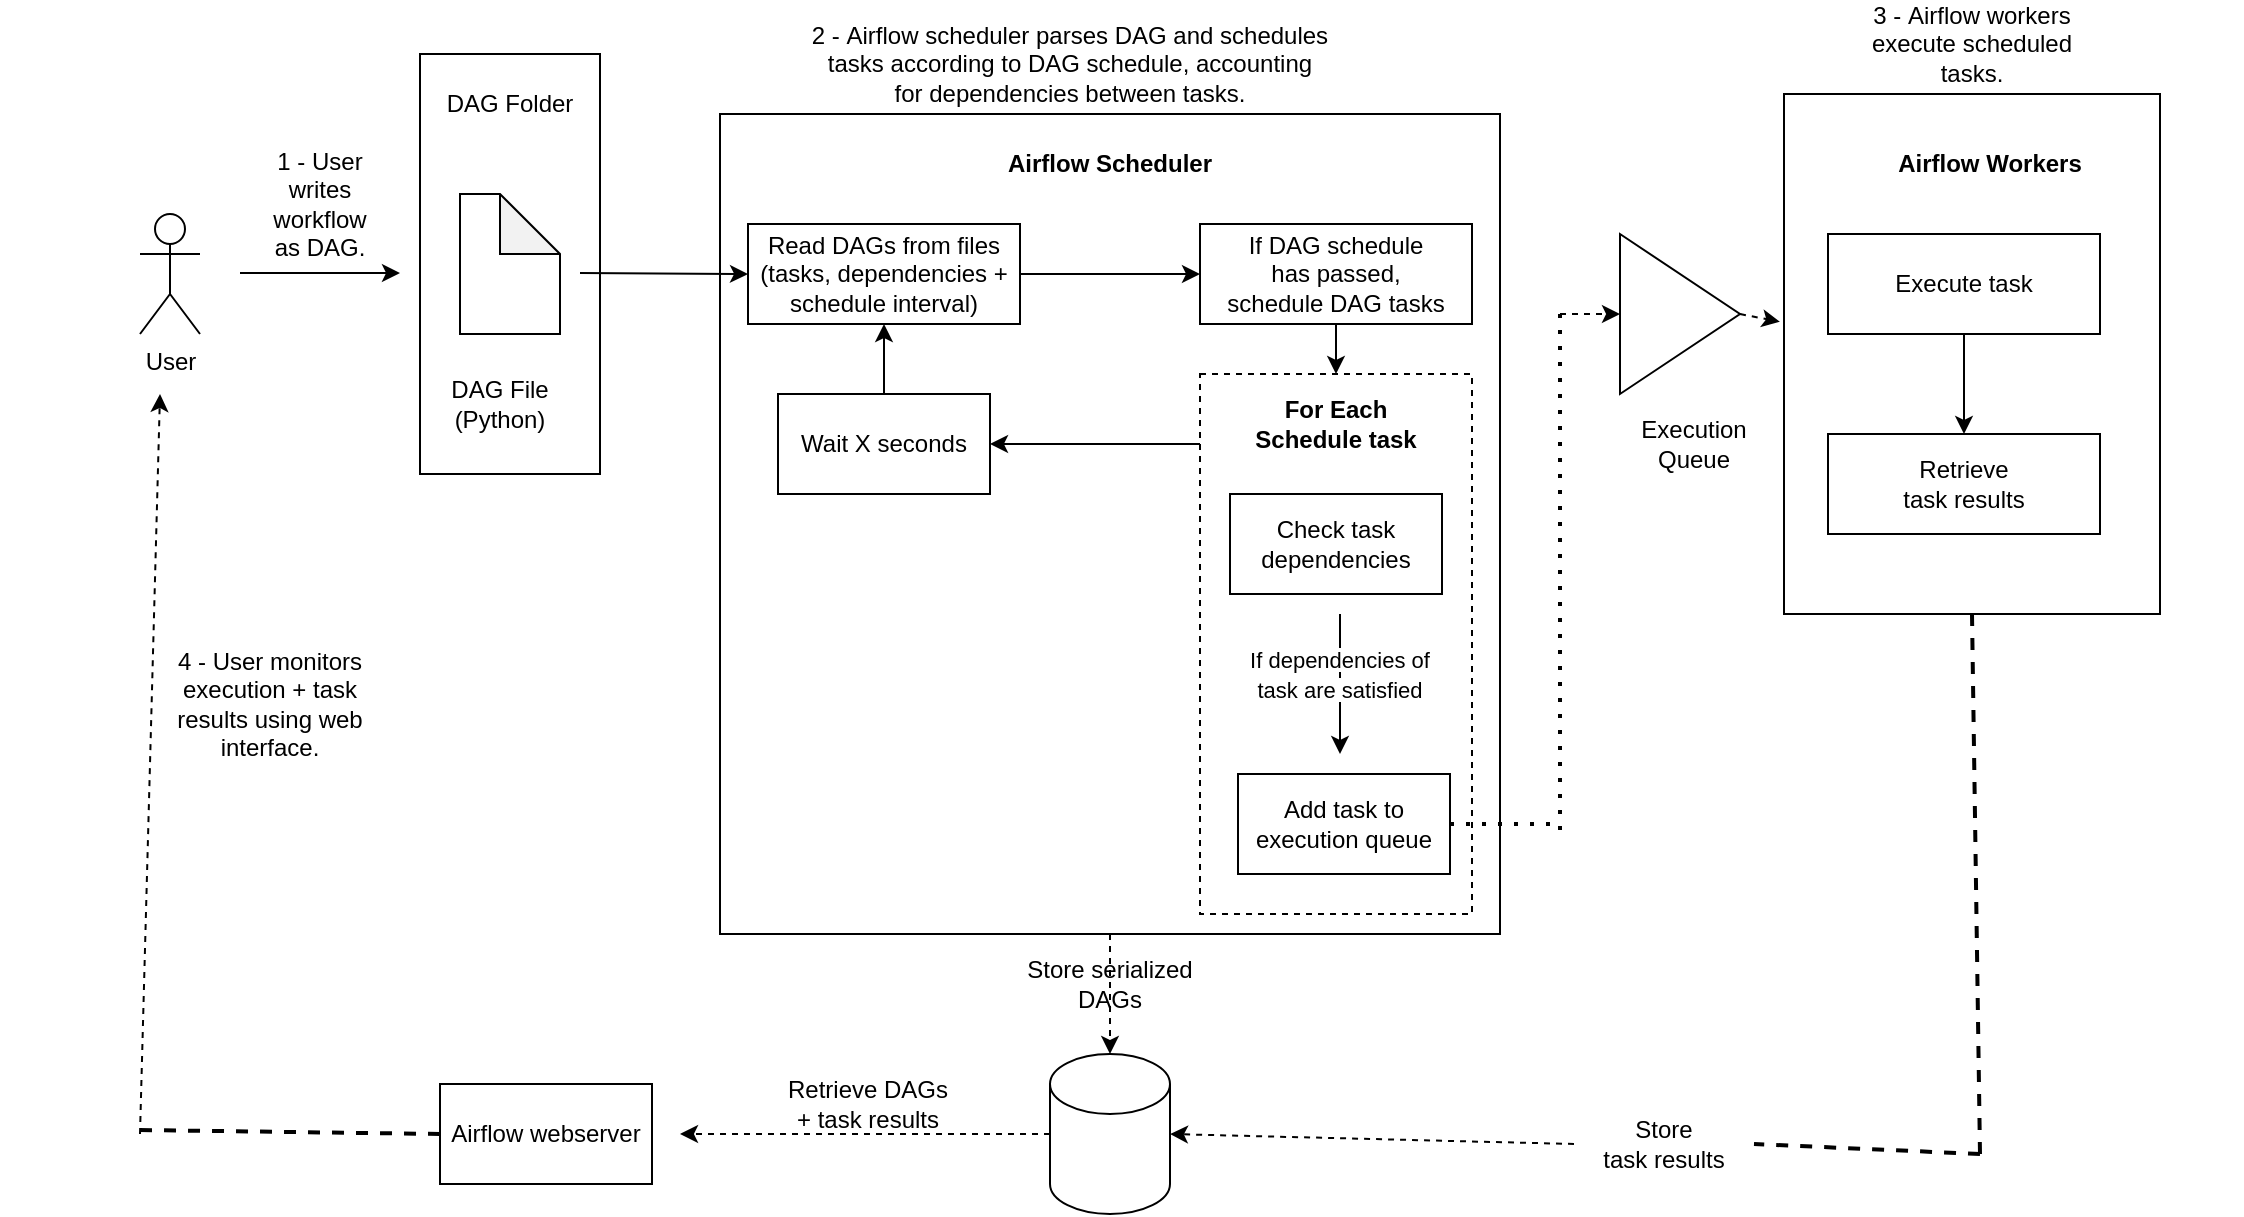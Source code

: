 <mxfile version="24.6.4" type="google">
  <diagram name="Page-1" id="aHRX7ZCT89dfClAJ-BJp">
    <mxGraphModel dx="1434" dy="772" grid="1" gridSize="10" guides="1" tooltips="1" connect="1" arrows="1" fold="1" page="1" pageScale="1" pageWidth="827" pageHeight="1169" math="0" shadow="0">
      <root>
        <mxCell id="0" />
        <mxCell id="1" parent="0" />
        <mxCell id="qMInGugSPwoXezCMGcF5-1" value="User" style="shape=umlActor;verticalLabelPosition=bottom;verticalAlign=top;html=1;outlineConnect=0;" parent="1" vertex="1">
          <mxGeometry x="110" y="220" width="30" height="60" as="geometry" />
        </mxCell>
        <mxCell id="qMInGugSPwoXezCMGcF5-4" value="" style="endArrow=classic;html=1;rounded=0;" parent="1" edge="1">
          <mxGeometry width="50" height="50" relative="1" as="geometry">
            <mxPoint x="160" y="249.5" as="sourcePoint" />
            <mxPoint x="240" y="249.5" as="targetPoint" />
          </mxGeometry>
        </mxCell>
        <mxCell id="qMInGugSPwoXezCMGcF5-5" value="1 -&amp;nbsp;&lt;span style=&quot;background-color: initial;&quot;&gt;User writes&lt;/span&gt;&lt;div&gt;workflow&lt;/div&gt;&lt;div&gt;as DAG.&lt;/div&gt;" style="text;html=1;align=center;verticalAlign=middle;whiteSpace=wrap;rounded=0;" parent="1" vertex="1">
          <mxGeometry x="170" y="200" width="60" height="30" as="geometry" />
        </mxCell>
        <mxCell id="qMInGugSPwoXezCMGcF5-6" value="" style="shape=note;whiteSpace=wrap;html=1;backgroundOutline=1;darkOpacity=0.05;" parent="1" vertex="1">
          <mxGeometry x="270" y="210" width="50" height="70" as="geometry" />
        </mxCell>
        <mxCell id="qMInGugSPwoXezCMGcF5-7" value="DAG File (Python)" style="text;html=1;align=center;verticalAlign=middle;whiteSpace=wrap;rounded=0;" parent="1" vertex="1">
          <mxGeometry x="260" y="300" width="60" height="30" as="geometry" />
        </mxCell>
        <mxCell id="qMInGugSPwoXezCMGcF5-8" value="" style="rounded=0;whiteSpace=wrap;html=1;fillColor=none;" parent="1" vertex="1">
          <mxGeometry x="400" y="170" width="390" height="410" as="geometry" />
        </mxCell>
        <mxCell id="qMInGugSPwoXezCMGcF5-9" value="&lt;b&gt;Airflow Scheduler&lt;/b&gt;" style="text;html=1;align=center;verticalAlign=middle;whiteSpace=wrap;rounded=0;" parent="1" vertex="1">
          <mxGeometry x="540" y="180" width="110" height="30" as="geometry" />
        </mxCell>
        <mxCell id="qMInGugSPwoXezCMGcF5-10" value="2 -&amp;nbsp;&lt;span style=&quot;background-color: initial;&quot;&gt;Airflow scheduler parses DAG and schedules&lt;/span&gt;&lt;div&gt;tasks according to DAG schedule, accounting&lt;/div&gt;&lt;div&gt;for dependencies between tasks.&lt;/div&gt;" style="text;html=1;align=center;verticalAlign=middle;whiteSpace=wrap;rounded=0;" parent="1" vertex="1">
          <mxGeometry x="440" y="130" width="270" height="30" as="geometry" />
        </mxCell>
        <mxCell id="qMInGugSPwoXezCMGcF5-11" value="" style="endArrow=classic;html=1;rounded=0;entryX=0;entryY=0.5;entryDx=0;entryDy=0;" parent="1" target="qMInGugSPwoXezCMGcF5-13" edge="1">
          <mxGeometry width="50" height="50" relative="1" as="geometry">
            <mxPoint x="330" y="249.5" as="sourcePoint" />
            <mxPoint x="390" y="250" as="targetPoint" />
          </mxGeometry>
        </mxCell>
        <mxCell id="qMInGugSPwoXezCMGcF5-13" value="&lt;div&gt;Read DAGs from files&lt;/div&gt;&lt;div&gt;(tasks, dependencies +&lt;/div&gt;&lt;div&gt;schedule interval)&lt;/div&gt;" style="rounded=0;whiteSpace=wrap;html=1;fillColor=none;" parent="1" vertex="1">
          <mxGeometry x="414" y="225" width="136" height="50" as="geometry" />
        </mxCell>
        <mxCell id="qMInGugSPwoXezCMGcF5-14" value="&lt;div&gt;If DAG schedule&lt;/div&gt;&lt;div&gt;has passed,&lt;/div&gt;&lt;div&gt;schedule DAG tasks&lt;/div&gt;" style="rounded=0;whiteSpace=wrap;html=1;fillColor=none;" parent="1" vertex="1">
          <mxGeometry x="640" y="225" width="136" height="50" as="geometry" />
        </mxCell>
        <mxCell id="qMInGugSPwoXezCMGcF5-15" value="" style="endArrow=classic;html=1;rounded=0;entryX=0;entryY=0.5;entryDx=0;entryDy=0;exitX=1;exitY=0.5;exitDx=0;exitDy=0;" parent="1" source="qMInGugSPwoXezCMGcF5-13" target="qMInGugSPwoXezCMGcF5-14" edge="1">
          <mxGeometry width="50" height="50" relative="1" as="geometry">
            <mxPoint x="340" y="259.5" as="sourcePoint" />
            <mxPoint x="424" y="260" as="targetPoint" />
          </mxGeometry>
        </mxCell>
        <mxCell id="qMInGugSPwoXezCMGcF5-16" value="" style="rounded=0;whiteSpace=wrap;html=1;fillColor=none;dashed=1;connectable=0;" parent="1" vertex="1">
          <mxGeometry x="640" y="300" width="136" height="270" as="geometry" />
        </mxCell>
        <mxCell id="qMInGugSPwoXezCMGcF5-17" value="&lt;b&gt;For Each Schedule task&lt;/b&gt;" style="text;html=1;align=center;verticalAlign=middle;whiteSpace=wrap;rounded=0;" parent="1" vertex="1">
          <mxGeometry x="653" y="310" width="110" height="30" as="geometry" />
        </mxCell>
        <mxCell id="qMInGugSPwoXezCMGcF5-18" value="" style="rounded=0;whiteSpace=wrap;html=1;fillColor=none;" parent="1" vertex="1">
          <mxGeometry x="250" y="140" width="90" height="210" as="geometry" />
        </mxCell>
        <mxCell id="qMInGugSPwoXezCMGcF5-19" value="DAG Folder" style="text;html=1;align=center;verticalAlign=middle;whiteSpace=wrap;rounded=0;" parent="1" vertex="1">
          <mxGeometry x="250" y="150" width="90" height="30" as="geometry" />
        </mxCell>
        <mxCell id="qMInGugSPwoXezCMGcF5-20" value="&lt;div&gt;Check task&lt;/div&gt;&lt;div&gt;dependencies&lt;/div&gt;" style="rounded=0;whiteSpace=wrap;html=1;fillColor=none;" parent="1" vertex="1">
          <mxGeometry x="655" y="360" width="106" height="50" as="geometry" />
        </mxCell>
        <mxCell id="qMInGugSPwoXezCMGcF5-21" value="" style="endArrow=classic;html=1;rounded=0;" parent="1" edge="1">
          <mxGeometry width="50" height="50" relative="1" as="geometry">
            <mxPoint x="710" y="420" as="sourcePoint" />
            <mxPoint x="710" y="490" as="targetPoint" />
          </mxGeometry>
        </mxCell>
        <mxCell id="qMInGugSPwoXezCMGcF5-23" value="&lt;span style=&quot;font-size: 11px; text-wrap: nowrap; background-color: rgb(255, 255, 255);&quot;&gt;If dependencies of &lt;br&gt;task are satisfied&lt;/span&gt;" style="text;html=1;align=center;verticalAlign=middle;whiteSpace=wrap;rounded=0;" parent="1" vertex="1">
          <mxGeometry x="659" y="440" width="102" height="20" as="geometry" />
        </mxCell>
        <mxCell id="qMInGugSPwoXezCMGcF5-24" value="&lt;div&gt;Add task to&lt;/div&gt;&lt;div&gt;execution queue&lt;/div&gt;" style="rounded=0;whiteSpace=wrap;html=1;fillColor=none;" parent="1" vertex="1">
          <mxGeometry x="659" y="500" width="106" height="50" as="geometry" />
        </mxCell>
        <mxCell id="qMInGugSPwoXezCMGcF5-25" value="" style="endArrow=classic;html=1;rounded=0;exitX=0.5;exitY=1;exitDx=0;exitDy=0;" parent="1" source="qMInGugSPwoXezCMGcF5-14" edge="1">
          <mxGeometry width="50" height="50" relative="1" as="geometry">
            <mxPoint x="560" y="260" as="sourcePoint" />
            <mxPoint x="708" y="300" as="targetPoint" />
          </mxGeometry>
        </mxCell>
        <mxCell id="qMInGugSPwoXezCMGcF5-26" value="Wait X seconds" style="rounded=0;whiteSpace=wrap;html=1;fillColor=none;" parent="1" vertex="1">
          <mxGeometry x="429" y="310" width="106" height="50" as="geometry" />
        </mxCell>
        <mxCell id="qMInGugSPwoXezCMGcF5-27" value="" style="endArrow=classic;html=1;rounded=0;exitX=0.5;exitY=0;exitDx=0;exitDy=0;entryX=0.5;entryY=1;entryDx=0;entryDy=0;" parent="1" source="qMInGugSPwoXezCMGcF5-26" target="qMInGugSPwoXezCMGcF5-13" edge="1">
          <mxGeometry width="50" height="50" relative="1" as="geometry">
            <mxPoint x="718" y="285" as="sourcePoint" />
            <mxPoint x="718" y="310" as="targetPoint" />
          </mxGeometry>
        </mxCell>
        <mxCell id="qMInGugSPwoXezCMGcF5-28" value="" style="endArrow=classic;html=1;rounded=0;entryX=1;entryY=0.5;entryDx=0;entryDy=0;" parent="1" target="qMInGugSPwoXezCMGcF5-26" edge="1">
          <mxGeometry width="50" height="50" relative="1" as="geometry">
            <mxPoint x="640" y="335" as="sourcePoint" />
            <mxPoint x="492" y="285" as="targetPoint" />
          </mxGeometry>
        </mxCell>
        <mxCell id="qMInGugSPwoXezCMGcF5-29" value="" style="shape=cylinder3;whiteSpace=wrap;html=1;boundedLbl=1;backgroundOutline=1;size=15;" parent="1" vertex="1">
          <mxGeometry x="565" y="640" width="60" height="80" as="geometry" />
        </mxCell>
        <mxCell id="qMInGugSPwoXezCMGcF5-30" value="" style="triangle;whiteSpace=wrap;html=1;" parent="1" vertex="1">
          <mxGeometry x="850" y="230" width="60" height="80" as="geometry" />
        </mxCell>
        <mxCell id="qMInGugSPwoXezCMGcF5-31" value="Execution Queue" style="text;html=1;align=center;verticalAlign=middle;whiteSpace=wrap;rounded=0;" parent="1" vertex="1">
          <mxGeometry x="842" y="320" width="90" height="30" as="geometry" />
        </mxCell>
        <mxCell id="qMInGugSPwoXezCMGcF5-32" value="" style="endArrow=none;dashed=1;html=1;dashPattern=1 3;strokeWidth=2;rounded=0;exitX=1;exitY=0.5;exitDx=0;exitDy=0;" parent="1" source="qMInGugSPwoXezCMGcF5-24" edge="1">
          <mxGeometry width="50" height="50" relative="1" as="geometry">
            <mxPoint x="830" y="530" as="sourcePoint" />
            <mxPoint x="820" y="525" as="targetPoint" />
          </mxGeometry>
        </mxCell>
        <mxCell id="qMInGugSPwoXezCMGcF5-33" value="" style="endArrow=none;dashed=1;html=1;dashPattern=1 3;strokeWidth=2;rounded=0;" parent="1" edge="1">
          <mxGeometry width="50" height="50" relative="1" as="geometry">
            <mxPoint x="820" y="270" as="sourcePoint" />
            <mxPoint x="820" y="530" as="targetPoint" />
          </mxGeometry>
        </mxCell>
        <mxCell id="qMInGugSPwoXezCMGcF5-34" value="" style="endArrow=classic;html=1;rounded=0;entryX=0;entryY=0.5;entryDx=0;entryDy=0;dashed=1;" parent="1" target="qMInGugSPwoXezCMGcF5-30" edge="1">
          <mxGeometry width="50" height="50" relative="1" as="geometry">
            <mxPoint x="820" y="270" as="sourcePoint" />
            <mxPoint x="870" y="220" as="targetPoint" />
          </mxGeometry>
        </mxCell>
        <mxCell id="qMInGugSPwoXezCMGcF5-35" value="" style="rounded=0;whiteSpace=wrap;html=1;fillColor=none;" parent="1" vertex="1">
          <mxGeometry x="932" y="160" width="188" height="260" as="geometry" />
        </mxCell>
        <mxCell id="qMInGugSPwoXezCMGcF5-36" value="3 -&amp;nbsp;&lt;span style=&quot;background-color: initial;&quot;&gt;Airflow workers&lt;/span&gt;&lt;div&gt;execute scheduled&lt;/div&gt;&lt;div&gt;tasks.&lt;/div&gt;" style="text;html=1;align=center;verticalAlign=middle;whiteSpace=wrap;rounded=0;" parent="1" vertex="1">
          <mxGeometry x="891" y="120" width="270" height="30" as="geometry" />
        </mxCell>
        <mxCell id="qMInGugSPwoXezCMGcF5-37" value="&lt;b&gt;Airflow Workers&lt;/b&gt;" style="text;html=1;align=center;verticalAlign=middle;whiteSpace=wrap;rounded=0;" parent="1" vertex="1">
          <mxGeometry x="980" y="180" width="110" height="30" as="geometry" />
        </mxCell>
        <mxCell id="qMInGugSPwoXezCMGcF5-38" value="Execute task" style="rounded=0;whiteSpace=wrap;html=1;fillColor=none;" parent="1" vertex="1">
          <mxGeometry x="954" y="230" width="136" height="50" as="geometry" />
        </mxCell>
        <mxCell id="qMInGugSPwoXezCMGcF5-39" value="" style="endArrow=classic;html=1;rounded=0;exitX=0.5;exitY=1;exitDx=0;exitDy=0;entryX=0.5;entryY=0;entryDx=0;entryDy=0;" parent="1" source="qMInGugSPwoXezCMGcF5-38" target="qMInGugSPwoXezCMGcF5-40" edge="1">
          <mxGeometry width="50" height="50" relative="1" as="geometry">
            <mxPoint x="718" y="285" as="sourcePoint" />
            <mxPoint x="718" y="310" as="targetPoint" />
          </mxGeometry>
        </mxCell>
        <mxCell id="qMInGugSPwoXezCMGcF5-40" value="&lt;div&gt;Retrieve&lt;/div&gt;&lt;div&gt;task results&lt;/div&gt;" style="rounded=0;whiteSpace=wrap;html=1;fillColor=none;" parent="1" vertex="1">
          <mxGeometry x="954" y="330" width="136" height="50" as="geometry" />
        </mxCell>
        <mxCell id="qMInGugSPwoXezCMGcF5-41" value="" style="endArrow=none;dashed=1;html=1;strokeWidth=2;rounded=0;exitX=0.5;exitY=1;exitDx=0;exitDy=0;" parent="1" source="qMInGugSPwoXezCMGcF5-35" edge="1">
          <mxGeometry width="50" height="50" relative="1" as="geometry">
            <mxPoint x="830" y="280" as="sourcePoint" />
            <mxPoint x="1030" y="690" as="targetPoint" />
          </mxGeometry>
        </mxCell>
        <mxCell id="qMInGugSPwoXezCMGcF5-42" value="&lt;div&gt;Store&lt;/div&gt;&lt;div&gt;task results&lt;/div&gt;" style="text;html=1;align=center;verticalAlign=middle;whiteSpace=wrap;rounded=0;" parent="1" vertex="1">
          <mxGeometry x="827" y="670" width="90" height="30" as="geometry" />
        </mxCell>
        <mxCell id="qMInGugSPwoXezCMGcF5-43" value="" style="endArrow=none;dashed=1;html=1;strokeWidth=2;rounded=0;entryX=1;entryY=0.5;entryDx=0;entryDy=0;" parent="1" target="qMInGugSPwoXezCMGcF5-42" edge="1">
          <mxGeometry width="50" height="50" relative="1" as="geometry">
            <mxPoint x="1030" y="690" as="sourcePoint" />
            <mxPoint x="1040" y="700" as="targetPoint" />
          </mxGeometry>
        </mxCell>
        <mxCell id="qMInGugSPwoXezCMGcF5-45" value="" style="endArrow=classic;html=1;rounded=0;entryX=1;entryY=0.5;entryDx=0;entryDy=0;dashed=1;entryPerimeter=0;exitX=0;exitY=0.5;exitDx=0;exitDy=0;" parent="1" source="qMInGugSPwoXezCMGcF5-42" target="qMInGugSPwoXezCMGcF5-29" edge="1">
          <mxGeometry width="50" height="50" relative="1" as="geometry">
            <mxPoint x="830" y="280" as="sourcePoint" />
            <mxPoint x="867" y="280" as="targetPoint" />
          </mxGeometry>
        </mxCell>
        <mxCell id="qMInGugSPwoXezCMGcF5-46" value="" style="endArrow=classic;html=1;rounded=0;entryX=0.5;entryY=0;entryDx=0;entryDy=0;dashed=1;entryPerimeter=0;exitX=0.5;exitY=1;exitDx=0;exitDy=0;" parent="1" source="qMInGugSPwoXezCMGcF5-8" target="qMInGugSPwoXezCMGcF5-29" edge="1">
          <mxGeometry width="50" height="50" relative="1" as="geometry">
            <mxPoint x="837" y="695" as="sourcePoint" />
            <mxPoint x="635" y="690" as="targetPoint" />
          </mxGeometry>
        </mxCell>
        <mxCell id="qMInGugSPwoXezCMGcF5-47" value="&lt;div&gt;Store&amp;nbsp;&lt;span style=&quot;background-color: initial;&quot;&gt;serialized&lt;/span&gt;&lt;/div&gt;&lt;div&gt;DAGs&lt;/div&gt;" style="text;html=1;align=center;verticalAlign=middle;whiteSpace=wrap;rounded=0;" parent="1" vertex="1">
          <mxGeometry x="550" y="590" width="90" height="30" as="geometry" />
        </mxCell>
        <mxCell id="qMInGugSPwoXezCMGcF5-49" value="Airflow webserver" style="rounded=0;whiteSpace=wrap;html=1;fillColor=none;" parent="1" vertex="1">
          <mxGeometry x="260" y="655" width="106" height="50" as="geometry" />
        </mxCell>
        <mxCell id="qMInGugSPwoXezCMGcF5-50" value="" style="endArrow=classic;html=1;rounded=0;dashed=1;exitX=0;exitY=0.5;exitDx=0;exitDy=0;exitPerimeter=0;" parent="1" source="qMInGugSPwoXezCMGcF5-29" edge="1">
          <mxGeometry width="50" height="50" relative="1" as="geometry">
            <mxPoint x="837" y="695" as="sourcePoint" />
            <mxPoint x="380" y="680" as="targetPoint" />
          </mxGeometry>
        </mxCell>
        <mxCell id="qMInGugSPwoXezCMGcF5-51" value="&lt;div&gt;Retrieve DAGs&lt;/div&gt;&lt;div&gt;+ task results&lt;/div&gt;" style="text;html=1;align=center;verticalAlign=middle;whiteSpace=wrap;rounded=0;" parent="1" vertex="1">
          <mxGeometry x="429" y="650" width="90" height="30" as="geometry" />
        </mxCell>
        <mxCell id="qMInGugSPwoXezCMGcF5-52" value="" style="endArrow=classic;html=1;rounded=0;dashed=1;" parent="1" edge="1">
          <mxGeometry width="50" height="50" relative="1" as="geometry">
            <mxPoint x="110" y="680" as="sourcePoint" />
            <mxPoint x="120" y="310" as="targetPoint" />
          </mxGeometry>
        </mxCell>
        <mxCell id="qMInGugSPwoXezCMGcF5-53" value="" style="endArrow=none;dashed=1;html=1;strokeWidth=2;rounded=0;exitX=0;exitY=0.5;exitDx=0;exitDy=0;" parent="1" source="qMInGugSPwoXezCMGcF5-49" edge="1">
          <mxGeometry width="50" height="50" relative="1" as="geometry">
            <mxPoint x="230" y="682.5" as="sourcePoint" />
            <mxPoint x="110" y="678" as="targetPoint" />
          </mxGeometry>
        </mxCell>
        <mxCell id="qMInGugSPwoXezCMGcF5-54" value="4 -&amp;nbsp;&lt;span style=&quot;background-color: initial;&quot;&gt;User monitors&lt;/span&gt;&lt;div&gt;execution + task&lt;/div&gt;&lt;div&gt;results using web&lt;/div&gt;&lt;div&gt;interface.&lt;/div&gt;" style="text;html=1;align=center;verticalAlign=middle;whiteSpace=wrap;rounded=0;" parent="1" vertex="1">
          <mxGeometry x="40" y="450" width="270" height="30" as="geometry" />
        </mxCell>
        <mxCell id="xsITRVogCyAZpX_7nPJK-1" value="" style="endArrow=classic;html=1;rounded=0;entryX=-0.011;entryY=0.438;entryDx=0;entryDy=0;dashed=1;entryPerimeter=0;exitX=1;exitY=0.5;exitDx=0;exitDy=0;" edge="1" parent="1" source="qMInGugSPwoXezCMGcF5-30" target="qMInGugSPwoXezCMGcF5-35">
          <mxGeometry width="50" height="50" relative="1" as="geometry">
            <mxPoint x="830" y="280" as="sourcePoint" />
            <mxPoint x="867" y="280" as="targetPoint" />
          </mxGeometry>
        </mxCell>
      </root>
    </mxGraphModel>
  </diagram>
</mxfile>
